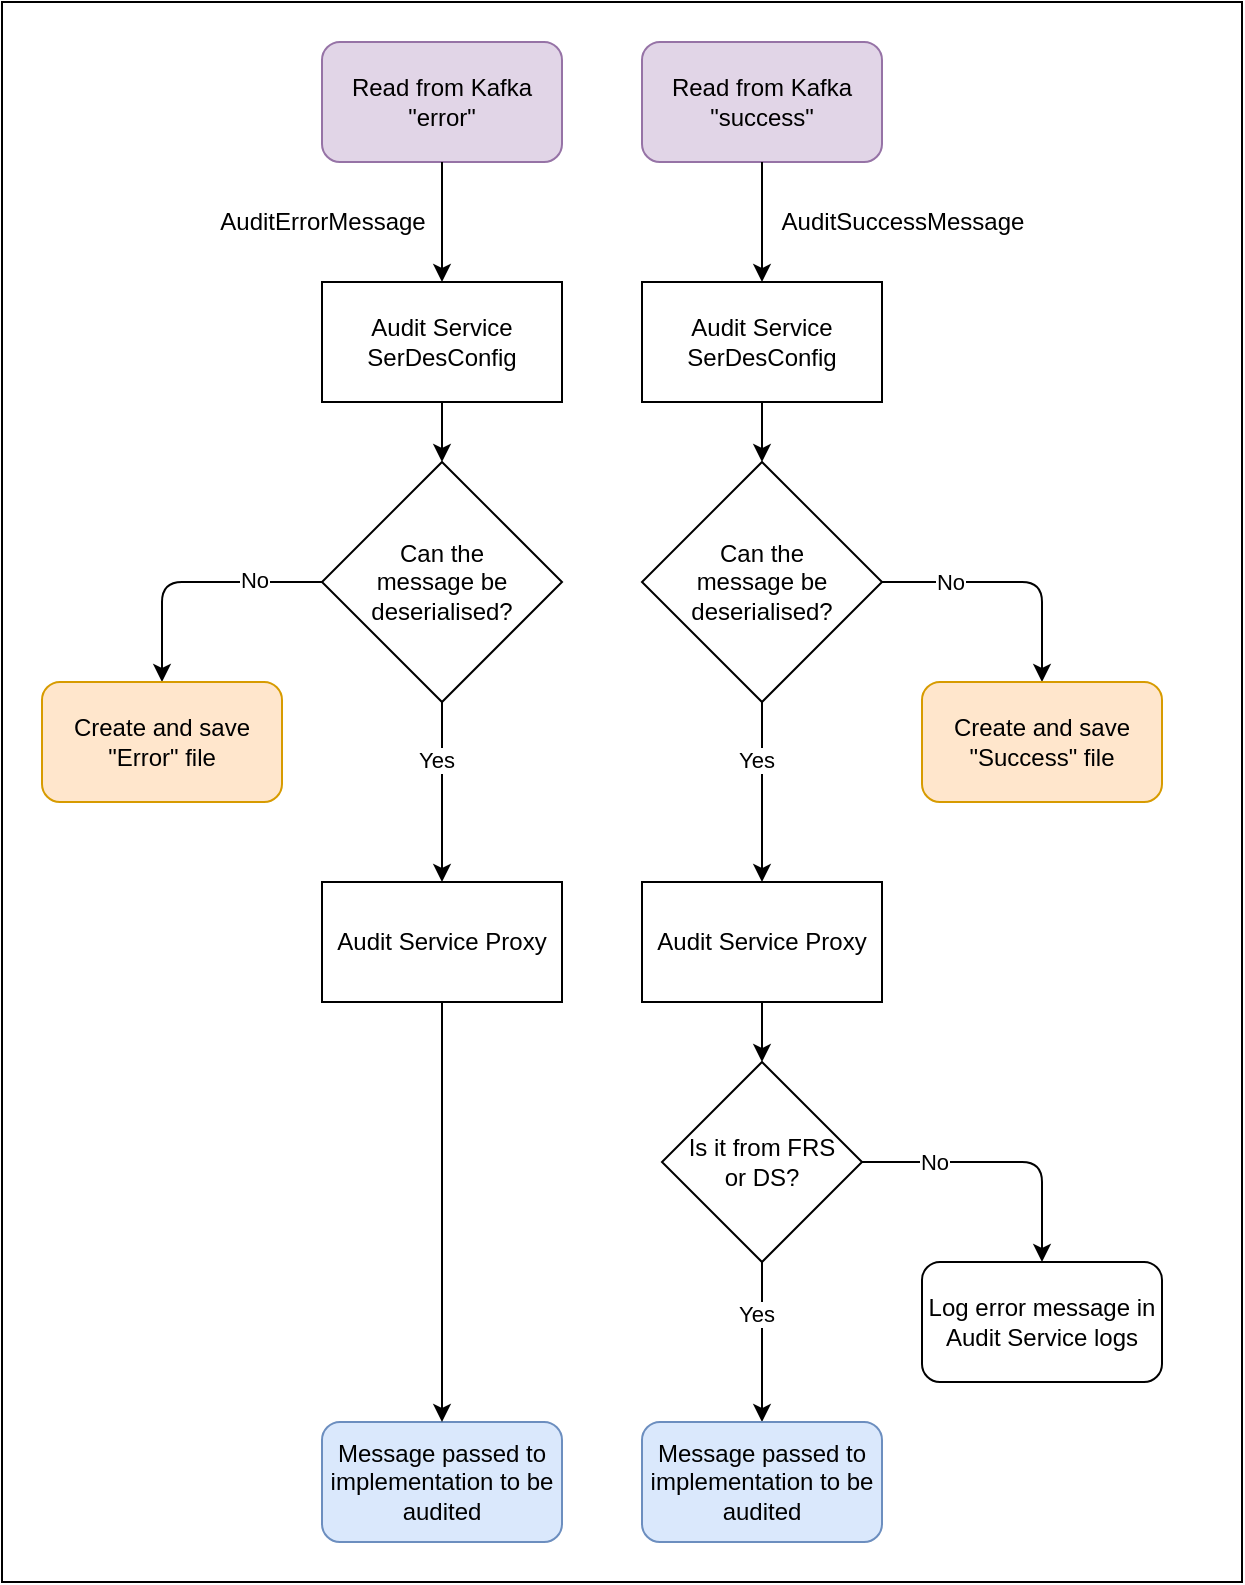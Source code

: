 <mxfile version="14.5.0" type="device"><diagram id="T6RrojfTd-1lxyLp2Pcd" name="Page-1"><mxGraphModel dx="1426" dy="794" grid="1" gridSize="10" guides="1" tooltips="1" connect="1" arrows="1" fold="1" page="1" pageScale="1" pageWidth="827" pageHeight="1169" math="0" shadow="0"><root><mxCell id="0"/><mxCell id="1" parent="0"/><mxCell id="qzdW9Nbo0scdVVyNVUDq-38" value="" style="rounded=0;whiteSpace=wrap;html=1;" parent="1" vertex="1"><mxGeometry x="120" y="20" width="620" height="790" as="geometry"/></mxCell><mxCell id="qzdW9Nbo0scdVVyNVUDq-1" value="Read from Kafka &quot;success&quot;" style="rounded=1;whiteSpace=wrap;html=1;fillColor=#e1d5e7;strokeColor=#9673a6;" parent="1" vertex="1"><mxGeometry x="440" y="40" width="120" height="60" as="geometry"/></mxCell><mxCell id="qzdW9Nbo0scdVVyNVUDq-2" value="Read from Kafka &quot;error&quot;" style="rounded=1;whiteSpace=wrap;html=1;fillColor=#e1d5e7;strokeColor=#9673a6;" parent="1" vertex="1"><mxGeometry x="280" y="40" width="120" height="60" as="geometry"/></mxCell><mxCell id="qzdW9Nbo0scdVVyNVUDq-3" value="Audit Service SerDesConfig" style="rounded=0;whiteSpace=wrap;html=1;" parent="1" vertex="1"><mxGeometry x="440" y="160" width="120" height="60" as="geometry"/></mxCell><mxCell id="qzdW9Nbo0scdVVyNVUDq-4" value="" style="endArrow=classic;html=1;entryX=0.5;entryY=0;entryDx=0;entryDy=0;exitX=0.5;exitY=1;exitDx=0;exitDy=0;" parent="1" source="qzdW9Nbo0scdVVyNVUDq-2" target="qzdW9Nbo0scdVVyNVUDq-9" edge="1"><mxGeometry width="50" height="50" relative="1" as="geometry"><mxPoint x="390" y="420" as="sourcePoint"/><mxPoint x="440" y="370" as="targetPoint"/><Array as="points"/></mxGeometry></mxCell><mxCell id="qzdW9Nbo0scdVVyNVUDq-5" value="" style="endArrow=classic;html=1;entryX=0.5;entryY=0;entryDx=0;entryDy=0;exitX=0.5;exitY=1;exitDx=0;exitDy=0;" parent="1" source="qzdW9Nbo0scdVVyNVUDq-1" target="qzdW9Nbo0scdVVyNVUDq-3" edge="1"><mxGeometry width="50" height="50" relative="1" as="geometry"><mxPoint x="350" y="110" as="sourcePoint"/><mxPoint x="370" y="200" as="targetPoint"/><Array as="points"><mxPoint x="500" y="150"/></Array></mxGeometry></mxCell><mxCell id="qzdW9Nbo0scdVVyNVUDq-7" value="AuditSuccessMessage" style="text;html=1;align=center;verticalAlign=middle;resizable=0;points=[];autosize=1;" parent="1" vertex="1"><mxGeometry x="500" y="120" width="140" height="20" as="geometry"/></mxCell><mxCell id="qzdW9Nbo0scdVVyNVUDq-8" value="AuditErrorMessage" style="text;html=1;align=center;verticalAlign=middle;resizable=0;points=[];autosize=1;" parent="1" vertex="1"><mxGeometry x="220" y="120" width="120" height="20" as="geometry"/></mxCell><mxCell id="qzdW9Nbo0scdVVyNVUDq-9" value="Audit Service SerDesConfig" style="rounded=0;whiteSpace=wrap;html=1;" parent="1" vertex="1"><mxGeometry x="280" y="160" width="120" height="60" as="geometry"/></mxCell><mxCell id="qzdW9Nbo0scdVVyNVUDq-11" value="Can the&lt;br&gt;message be deserialised?" style="rhombus;whiteSpace=wrap;html=1;" parent="1" vertex="1"><mxGeometry x="280" y="250" width="120" height="120" as="geometry"/></mxCell><mxCell id="qzdW9Nbo0scdVVyNVUDq-12" value="Can the &lt;br&gt;message be deserialised?" style="rhombus;whiteSpace=wrap;html=1;" parent="1" vertex="1"><mxGeometry x="440" y="250" width="120" height="120" as="geometry"/></mxCell><mxCell id="qzdW9Nbo0scdVVyNVUDq-13" value="" style="endArrow=classic;html=1;exitX=0.5;exitY=1;exitDx=0;exitDy=0;entryX=0.5;entryY=0;entryDx=0;entryDy=0;" parent="1" source="qzdW9Nbo0scdVVyNVUDq-3" target="qzdW9Nbo0scdVVyNVUDq-12" edge="1"><mxGeometry width="50" height="50" relative="1" as="geometry"><mxPoint x="390" y="410" as="sourcePoint"/><mxPoint x="440" y="360" as="targetPoint"/></mxGeometry></mxCell><mxCell id="qzdW9Nbo0scdVVyNVUDq-14" value="" style="endArrow=classic;html=1;exitX=0.5;exitY=1;exitDx=0;exitDy=0;entryX=0.5;entryY=0;entryDx=0;entryDy=0;" parent="1" source="qzdW9Nbo0scdVVyNVUDq-9" target="qzdW9Nbo0scdVVyNVUDq-11" edge="1"><mxGeometry width="50" height="50" relative="1" as="geometry"><mxPoint x="510" y="230" as="sourcePoint"/><mxPoint x="510" y="260" as="targetPoint"/></mxGeometry></mxCell><mxCell id="qzdW9Nbo0scdVVyNVUDq-15" value="" style="endArrow=classic;html=1;exitX=0;exitY=0.5;exitDx=0;exitDy=0;entryX=0.5;entryY=0;entryDx=0;entryDy=0;" parent="1" source="qzdW9Nbo0scdVVyNVUDq-11" target="qzdW9Nbo0scdVVyNVUDq-24" edge="1"><mxGeometry width="50" height="50" relative="1" as="geometry"><mxPoint x="390" y="410" as="sourcePoint"/><mxPoint x="200" y="400" as="targetPoint"/><Array as="points"><mxPoint x="200" y="310"/></Array></mxGeometry></mxCell><mxCell id="qzdW9Nbo0scdVVyNVUDq-26" value="No" style="edgeLabel;html=1;align=center;verticalAlign=middle;resizable=0;points=[];" parent="qzdW9Nbo0scdVVyNVUDq-15" vertex="1" connectable="0"><mxGeometry x="-0.474" y="-1" relative="1" as="geometry"><mxPoint as="offset"/></mxGeometry></mxCell><mxCell id="qzdW9Nbo0scdVVyNVUDq-18" value="" style="endArrow=classic;html=1;exitX=1;exitY=0.5;exitDx=0;exitDy=0;entryX=0.5;entryY=0;entryDx=0;entryDy=0;" parent="1" source="qzdW9Nbo0scdVVyNVUDq-12" target="qzdW9Nbo0scdVVyNVUDq-25" edge="1"><mxGeometry width="50" height="50" relative="1" as="geometry"><mxPoint x="690" y="300" as="sourcePoint"/><mxPoint x="640" y="400" as="targetPoint"/><Array as="points"><mxPoint x="640" y="310"/></Array></mxGeometry></mxCell><mxCell id="qzdW9Nbo0scdVVyNVUDq-27" value="No" style="edgeLabel;html=1;align=center;verticalAlign=middle;resizable=0;points=[];" parent="qzdW9Nbo0scdVVyNVUDq-18" vertex="1" connectable="0"><mxGeometry x="-0.484" relative="1" as="geometry"><mxPoint as="offset"/></mxGeometry></mxCell><mxCell id="qzdW9Nbo0scdVVyNVUDq-20" value="" style="endArrow=classic;html=1;exitX=0.5;exitY=1;exitDx=0;exitDy=0;entryX=0.5;entryY=0;entryDx=0;entryDy=0;" parent="1" source="qzdW9Nbo0scdVVyNVUDq-11" target="qzdW9Nbo0scdVVyNVUDq-43" edge="1"><mxGeometry width="50" height="50" relative="1" as="geometry"><mxPoint x="390" y="410" as="sourcePoint"/><mxPoint x="340" y="600" as="targetPoint"/></mxGeometry></mxCell><mxCell id="qzdW9Nbo0scdVVyNVUDq-21" value="Yes" style="edgeLabel;html=1;align=center;verticalAlign=middle;resizable=0;points=[];" parent="qzdW9Nbo0scdVVyNVUDq-20" vertex="1" connectable="0"><mxGeometry x="-0.36" y="-3" relative="1" as="geometry"><mxPoint as="offset"/></mxGeometry></mxCell><mxCell id="qzdW9Nbo0scdVVyNVUDq-22" value="" style="endArrow=classic;html=1;exitX=0.5;exitY=1;exitDx=0;exitDy=0;entryX=0.5;entryY=0;entryDx=0;entryDy=0;" parent="1" source="qzdW9Nbo0scdVVyNVUDq-12" target="qzdW9Nbo0scdVVyNVUDq-41" edge="1"><mxGeometry width="50" height="50" relative="1" as="geometry"><mxPoint x="350" y="360" as="sourcePoint"/><mxPoint x="500" y="400" as="targetPoint"/></mxGeometry></mxCell><mxCell id="qzdW9Nbo0scdVVyNVUDq-23" value="Yes" style="edgeLabel;html=1;align=center;verticalAlign=middle;resizable=0;points=[];" parent="qzdW9Nbo0scdVVyNVUDq-22" vertex="1" connectable="0"><mxGeometry x="-0.36" y="-3" relative="1" as="geometry"><mxPoint as="offset"/></mxGeometry></mxCell><mxCell id="qzdW9Nbo0scdVVyNVUDq-24" value="Create and save &quot;Error&quot; file" style="rounded=1;whiteSpace=wrap;html=1;fillColor=#ffe6cc;strokeColor=#d79b00;" parent="1" vertex="1"><mxGeometry x="140" y="360" width="120" height="60" as="geometry"/></mxCell><mxCell id="qzdW9Nbo0scdVVyNVUDq-25" value="Create and save &quot;Success&quot; file" style="rounded=1;whiteSpace=wrap;html=1;fillColor=#ffe6cc;strokeColor=#d79b00;" parent="1" vertex="1"><mxGeometry x="580" y="360" width="120" height="60" as="geometry"/></mxCell><mxCell id="qzdW9Nbo0scdVVyNVUDq-29" value="Is it from FRS&lt;br&gt;or DS?" style="rhombus;whiteSpace=wrap;html=1;" parent="1" vertex="1"><mxGeometry x="450" y="550" width="100" height="100" as="geometry"/></mxCell><mxCell id="qzdW9Nbo0scdVVyNVUDq-30" value="" style="endArrow=classic;html=1;exitX=1;exitY=0.5;exitDx=0;exitDy=0;entryX=0.5;entryY=0;entryDx=0;entryDy=0;" parent="1" source="qzdW9Nbo0scdVVyNVUDq-29" target="qzdW9Nbo0scdVVyNVUDq-32" edge="1"><mxGeometry width="50" height="50" relative="1" as="geometry"><mxPoint x="570" y="630" as="sourcePoint"/><mxPoint x="660" y="690" as="targetPoint"/><Array as="points"><mxPoint x="640" y="600"/></Array></mxGeometry></mxCell><mxCell id="qzdW9Nbo0scdVVyNVUDq-31" value="No" style="edgeLabel;html=1;align=center;verticalAlign=middle;resizable=0;points=[];" parent="qzdW9Nbo0scdVVyNVUDq-30" vertex="1" connectable="0"><mxGeometry x="-0.484" relative="1" as="geometry"><mxPoint as="offset"/></mxGeometry></mxCell><mxCell id="qzdW9Nbo0scdVVyNVUDq-32" value="Log error message in Audit Service logs" style="rounded=1;whiteSpace=wrap;html=1;" parent="1" vertex="1"><mxGeometry x="580" y="650" width="120" height="60" as="geometry"/></mxCell><mxCell id="qzdW9Nbo0scdVVyNVUDq-33" value="" style="endArrow=classic;html=1;exitX=0.5;exitY=1;exitDx=0;exitDy=0;entryX=0.5;entryY=0;entryDx=0;entryDy=0;" parent="1" source="qzdW9Nbo0scdVVyNVUDq-29" target="qzdW9Nbo0scdVVyNVUDq-36" edge="1"><mxGeometry width="50" height="50" relative="1" as="geometry"><mxPoint x="510" y="540" as="sourcePoint"/><mxPoint x="500" y="780" as="targetPoint"/></mxGeometry></mxCell><mxCell id="qzdW9Nbo0scdVVyNVUDq-34" value="Yes" style="edgeLabel;html=1;align=center;verticalAlign=middle;resizable=0;points=[];" parent="qzdW9Nbo0scdVVyNVUDq-33" vertex="1" connectable="0"><mxGeometry x="-0.36" y="-3" relative="1" as="geometry"><mxPoint as="offset"/></mxGeometry></mxCell><mxCell id="qzdW9Nbo0scdVVyNVUDq-35" value="Message passed to implementation to be audited" style="rounded=1;whiteSpace=wrap;html=1;fillColor=#dae8fc;strokeColor=#6c8ebf;" parent="1" vertex="1"><mxGeometry x="280" y="730" width="120" height="60" as="geometry"/></mxCell><mxCell id="qzdW9Nbo0scdVVyNVUDq-36" value="&lt;span&gt;Message passed to implementation to be audited&lt;/span&gt;" style="rounded=1;whiteSpace=wrap;html=1;fillColor=#dae8fc;strokeColor=#6c8ebf;" parent="1" vertex="1"><mxGeometry x="440" y="730" width="120" height="60" as="geometry"/></mxCell><mxCell id="qzdW9Nbo0scdVVyNVUDq-41" value="Audit Service Proxy" style="rounded=0;whiteSpace=wrap;html=1;" parent="1" vertex="1"><mxGeometry x="440" y="460" width="120" height="60" as="geometry"/></mxCell><mxCell id="qzdW9Nbo0scdVVyNVUDq-42" value="" style="endArrow=classic;html=1;exitX=0.5;exitY=1;exitDx=0;exitDy=0;entryX=0.5;entryY=0;entryDx=0;entryDy=0;" parent="1" source="qzdW9Nbo0scdVVyNVUDq-41" target="qzdW9Nbo0scdVVyNVUDq-29" edge="1"><mxGeometry width="50" height="50" relative="1" as="geometry"><mxPoint x="510" y="230" as="sourcePoint"/><mxPoint x="510" y="260" as="targetPoint"/></mxGeometry></mxCell><mxCell id="qzdW9Nbo0scdVVyNVUDq-43" value="Audit Service Proxy" style="rounded=0;whiteSpace=wrap;html=1;" parent="1" vertex="1"><mxGeometry x="280" y="460" width="120" height="60" as="geometry"/></mxCell><mxCell id="qzdW9Nbo0scdVVyNVUDq-44" value="" style="endArrow=classic;html=1;exitX=0.5;exitY=1;exitDx=0;exitDy=0;entryX=0.5;entryY=0;entryDx=0;entryDy=0;" parent="1" source="qzdW9Nbo0scdVVyNVUDq-43" target="qzdW9Nbo0scdVVyNVUDq-35" edge="1"><mxGeometry width="50" height="50" relative="1" as="geometry"><mxPoint x="510" y="230" as="sourcePoint"/><mxPoint x="510" y="260" as="targetPoint"/></mxGeometry></mxCell></root></mxGraphModel></diagram></mxfile>